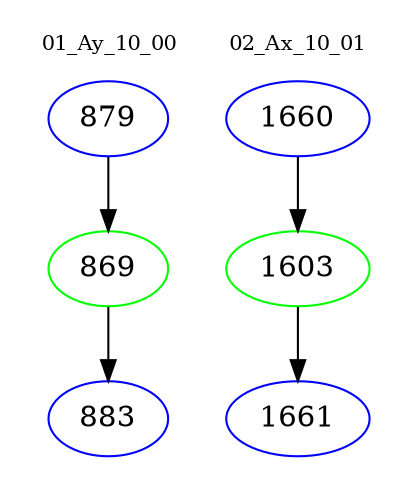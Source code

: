 digraph{
subgraph cluster_0 {
color = white
label = "01_Ay_10_00";
fontsize=10;
T0_879 [label="879", color="blue"]
T0_879 -> T0_869 [color="black"]
T0_869 [label="869", color="green"]
T0_869 -> T0_883 [color="black"]
T0_883 [label="883", color="blue"]
}
subgraph cluster_1 {
color = white
label = "02_Ax_10_01";
fontsize=10;
T1_1660 [label="1660", color="blue"]
T1_1660 -> T1_1603 [color="black"]
T1_1603 [label="1603", color="green"]
T1_1603 -> T1_1661 [color="black"]
T1_1661 [label="1661", color="blue"]
}
}
